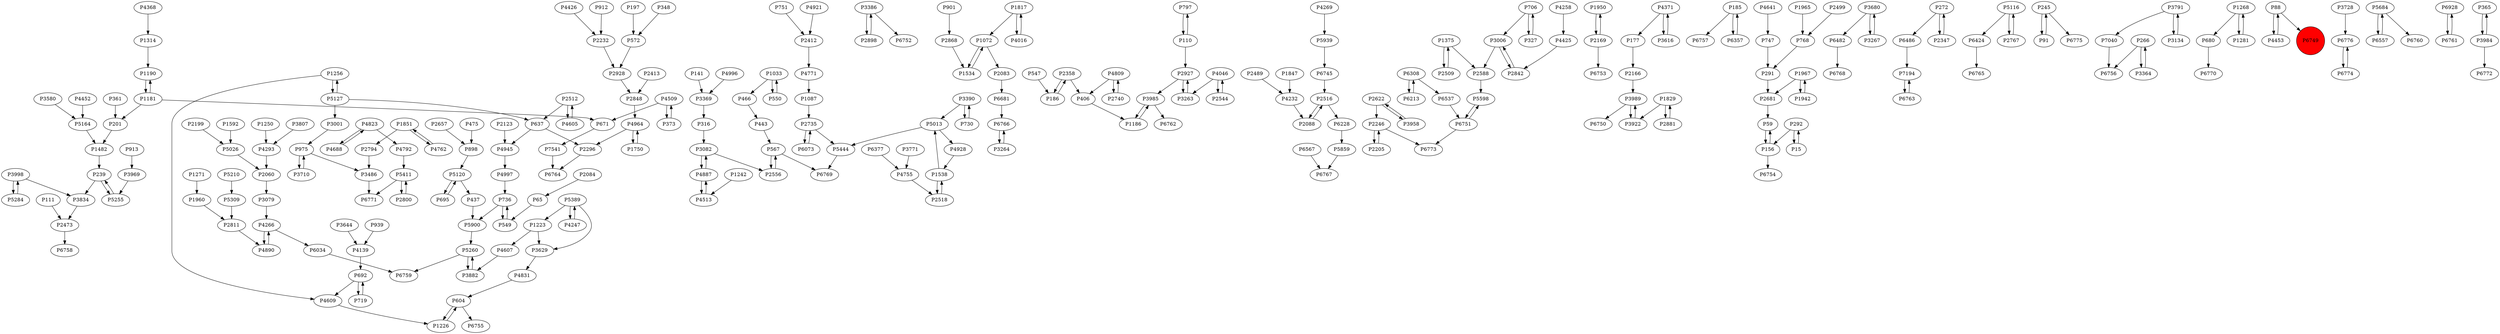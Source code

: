 digraph {
	P1190 -> P1181
	P975 -> P3710
	P2657 -> P898
	P2811 -> P4890
	P361 -> P201
	P692 -> P719
	P3710 -> P975
	P4945 -> P4997
	P751 -> P2412
	P3386 -> P2898
	P6766 -> P3264
	P239 -> P3834
	P797 -> P110
	P4266 -> P4890
	P1256 -> P5127
	P6228 -> P5859
	P2588 -> P5598
	P5127 -> P3001
	P4509 -> P373
	P2199 -> P5026
	P1950 -> P2169
	P4258 -> P4425
	P1538 -> P5013
	P1960 -> P2811
	P3989 -> P6750
	P550 -> P1033
	P1817 -> P1072
	P5411 -> P6771
	P2358 -> P406
	P3264 -> P6766
	P1242 -> P4513
	P695 -> P5120
	P185 -> P6757
	P2622 -> P3958
	P59 -> P156
	P5900 -> P5260
	P3390 -> P730
	P5127 -> P637
	P3985 -> P6762
	P6482 -> P6768
	P272 -> P6486
	P3958 -> P2622
	P6308 -> P6213
	P3001 -> P975
	P1033 -> P550
	P6763 -> P7194
	P736 -> P5900
	P6424 -> P6765
	P245 -> P91
	P4688 -> P4823
	P4513 -> P4887
	P1534 -> P1072
	P5255 -> P239
	P4293 -> P2060
	P3644 -> P4139
	P5389 -> P3629
	P747 -> P291
	P604 -> P1226
	P5411 -> P2800
	P111 -> P2473
	P110 -> P797
	P3580 -> P5164
	P6751 -> P6773
	P1072 -> P1534
	P1072 -> P2083
	P1314 -> P1190
	P2296 -> P6764
	P4426 -> P2232
	P2088 -> P2516
	P4996 -> P3369
	P292 -> P156
	P266 -> P6756
	P4452 -> P5164
	P4046 -> P2544
	P3082 -> P4887
	P4890 -> P4266
	P3998 -> P5284
	P1181 -> P201
	P466 -> P443
	P3680 -> P6482
	P3386 -> P6752
	P567 -> P6769
	P3791 -> P7040
	P1592 -> P5026
	P3390 -> P5013
	P1268 -> P680
	P4605 -> P2512
	P2083 -> P6681
	P901 -> P2868
	P373 -> P4509
	P5164 -> P1482
	P110 -> P2927
	P6567 -> P6767
	P88 -> P4453
	P5444 -> P6769
	P4921 -> P2412
	P4425 -> P2842
	P6776 -> P6774
	P3263 -> P2927
	P3834 -> P2473
	P4823 -> P4688
	P6357 -> P185
	P1250 -> P4293
	P266 -> P3364
	P3728 -> P6776
	P1223 -> P3629
	P3134 -> P3791
	P1271 -> P1960
	P6751 -> P5598
	P327 -> P706
	P1750 -> P4964
	P2516 -> P6228
	P2084 -> P65
	P197 -> P572
	P6034 -> P6759
	P4247 -> P5389
	P5598 -> P6751
	P2205 -> P2246
	P736 -> P549
	P443 -> P567
	P185 -> P6357
	P1033 -> P466
	P4641 -> P747
	P4831 -> P604
	P4771 -> P1087
	P2556 -> P567
	P2169 -> P1950
	P2412 -> P4771
	P6537 -> P6751
	P2246 -> P6773
	P5260 -> P3882
	P2794 -> P3486
	P3989 -> P3922
	P5116 -> P6424
	P5939 -> P6745
	P975 -> P3486
	P4823 -> P4792
	P5260 -> P6759
	P156 -> P59
	P3629 -> P4831
	P5127 -> P1256
	P292 -> P15
	P3680 -> P3267
	P2232 -> P2928
	P4809 -> P2740
	P2516 -> P2088
	P7194 -> P6763
	P5684 -> P6557
	P637 -> P4945
	P1851 -> P2794
	P1281 -> P1268
	P1375 -> P2588
	P88 -> P6749
	P1967 -> P1942
	P671 -> P7541
	P141 -> P3369
	P6213 -> P6308
	P3791 -> P3134
	P272 -> P2347
	P4371 -> P177
	P5389 -> P4247
	P706 -> P327
	P5120 -> P695
	P201 -> P1482
	P4762 -> P1851
	P2347 -> P272
	P1829 -> P2881
	P4964 -> P2296
	P3369 -> P316
	P3006 -> P2842
	P4928 -> P1538
	P2927 -> P3985
	P637 -> P2296
	P1538 -> P2518
	P5684 -> P6760
	P939 -> P4139
	P2622 -> P2246
	P245 -> P6775
	P768 -> P291
	P4609 -> P1226
	P2512 -> P4605
	P898 -> P5120
	P2489 -> P4232
	P4371 -> P3616
	P5309 -> P2811
	P6486 -> P7194
	P5013 -> P5444
	P5284 -> P3998
	P316 -> P3082
	P4964 -> P1750
	P3267 -> P3680
	P913 -> P3969
	P4887 -> P3082
	P1181 -> P1190
	P4269 -> P5939
	P406 -> P1186
	P2509 -> P1375
	P4139 -> P692
	P567 -> P2556
	P719 -> P692
	P1965 -> P768
	P1829 -> P3922
	P6928 -> P6761
	P2898 -> P3386
	P2681 -> P59
	P6377 -> P4755
	P6745 -> P2516
	P2735 -> P6073
	P3079 -> P4266
	P6073 -> P2735
	P291 -> P2681
	P2735 -> P5444
	P5026 -> P2060
	P549 -> P736
	P2518 -> P1538
	P1226 -> P604
	P1847 -> P4232
	P2166 -> P3989
	P706 -> P3006
	P4809 -> P406
	P3807 -> P4293
	P1268 -> P1281
	P6308 -> P6537
	P2512 -> P637
	P1482 -> P239
	P239 -> P5255
	P3969 -> P5255
	P4755 -> P2518
	P4016 -> P1817
	P6681 -> P6766
	P1087 -> P2735
	P365 -> P3984
	P4368 -> P1314
	P4792 -> P5411
	P4509 -> P671
	P1851 -> P4762
	P3006 -> P2588
	P1223 -> P4607
	P2544 -> P4046
	P3486 -> P6771
	P4453 -> P88
	P5210 -> P5309
	P572 -> P2928
	P2848 -> P4964
	P680 -> P6770
	P5013 -> P4928
	P3082 -> P2556
	P3998 -> P3834
	P7541 -> P6764
	P3985 -> P1186
	P3616 -> P4371
	P186 -> P2358
	P547 -> P186
	P2800 -> P5411
	P4232 -> P2088
	P177 -> P2166
	P1967 -> P2681
	P5116 -> P2767
	P65 -> P549
	P2842 -> P3006
	P475 -> P898
	P3984 -> P6772
	P3364 -> P266
	P692 -> P4609
	P2473 -> P6758
	P5389 -> P1223
	P912 -> P2232
	P4046 -> P3263
	P348 -> P572
	P7040 -> P6756
	P5120 -> P437
	P4997 -> P736
	P156 -> P6754
	P2413 -> P2848
	P2740 -> P4809
	P604 -> P6755
	P2499 -> P768
	P437 -> P5900
	P4266 -> P6034
	P2246 -> P2205
	P1817 -> P4016
	P2927 -> P3263
	P3771 -> P4755
	P2881 -> P1829
	P2123 -> P4945
	P4887 -> P4513
	P3922 -> P3989
	P2358 -> P186
	P1181 -> P671
	P2767 -> P5116
	P1942 -> P1967
	P3882 -> P5260
	P4607 -> P3882
	P2060 -> P3079
	P1375 -> P2509
	P5859 -> P6767
	P2169 -> P6753
	P2928 -> P2848
	P730 -> P3390
	P6774 -> P6776
	P1256 -> P4609
	P3984 -> P365
	P2868 -> P1534
	P6557 -> P5684
	P1186 -> P3985
	P15 -> P292
	P6761 -> P6928
	P91 -> P245
	P6749 [shape=circle]
	P6749 [style=filled]
	P6749 [fillcolor=red]
}